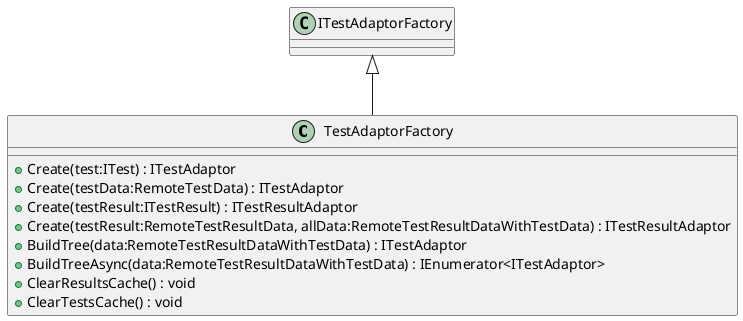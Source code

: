 @startuml
class TestAdaptorFactory {
    + Create(test:ITest) : ITestAdaptor
    + Create(testData:RemoteTestData) : ITestAdaptor
    + Create(testResult:ITestResult) : ITestResultAdaptor
    + Create(testResult:RemoteTestResultData, allData:RemoteTestResultDataWithTestData) : ITestResultAdaptor
    + BuildTree(data:RemoteTestResultDataWithTestData) : ITestAdaptor
    + BuildTreeAsync(data:RemoteTestResultDataWithTestData) : IEnumerator<ITestAdaptor>
    + ClearResultsCache() : void
    + ClearTestsCache() : void
}
ITestAdaptorFactory <|-- TestAdaptorFactory
@enduml
